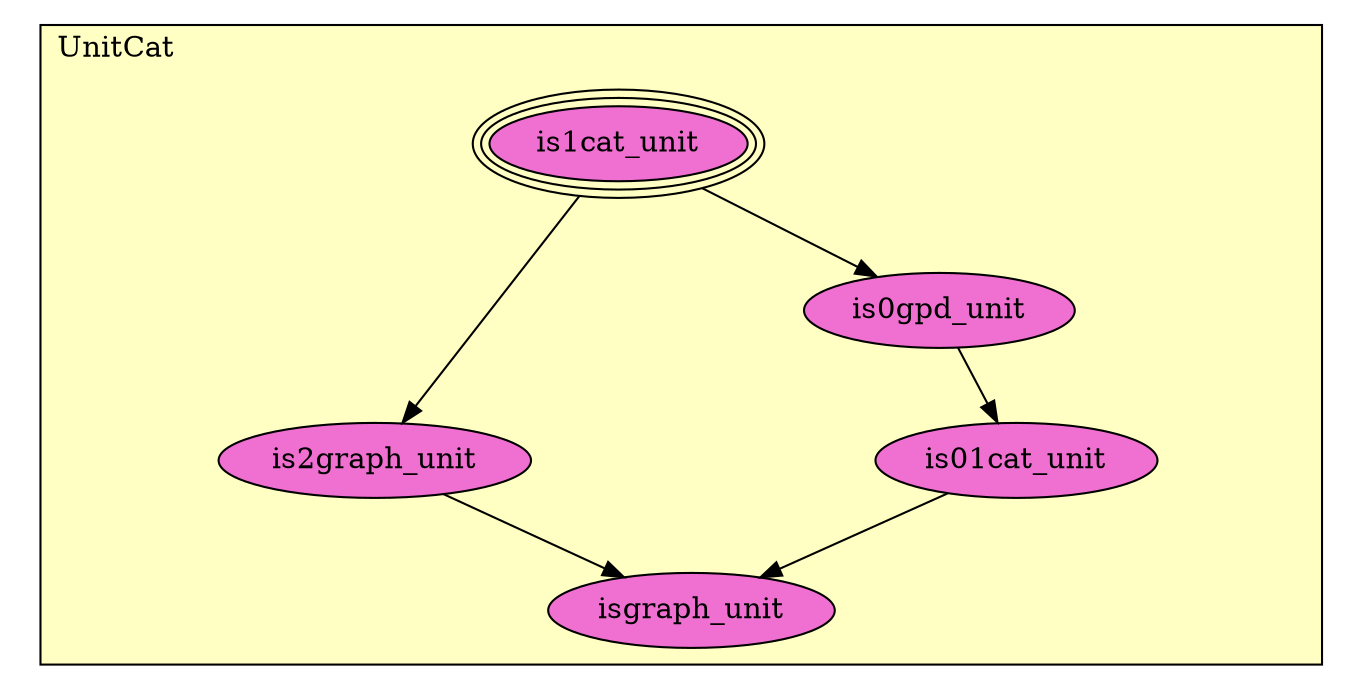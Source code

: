 digraph HoTT_WildCat_UnitCat {
  graph [ratio=0.5]
  node [style=filled]
UnitCat_is1cat_unit [label="is1cat_unit", URL=<UnitCat.html#is1cat_unit>, peripheries=3, fillcolor="#F070D1"] ;
UnitCat_is2graph_unit [label="is2graph_unit", URL=<UnitCat.html#is2graph_unit>, fillcolor="#F070D1"] ;
UnitCat_is0gpd_unit [label="is0gpd_unit", URL=<UnitCat.html#is0gpd_unit>, fillcolor="#F070D1"] ;
UnitCat_is01cat_unit [label="is01cat_unit", URL=<UnitCat.html#is01cat_unit>, fillcolor="#F070D1"] ;
UnitCat_isgraph_unit [label="isgraph_unit", URL=<UnitCat.html#isgraph_unit>, fillcolor="#F070D1"] ;
  UnitCat_is1cat_unit -> UnitCat_is2graph_unit [] ;
  UnitCat_is1cat_unit -> UnitCat_is0gpd_unit [] ;
  UnitCat_is2graph_unit -> UnitCat_isgraph_unit [] ;
  UnitCat_is0gpd_unit -> UnitCat_is01cat_unit [] ;
  UnitCat_is01cat_unit -> UnitCat_isgraph_unit [] ;
subgraph cluster_UnitCat { label="UnitCat"; fillcolor="#FFFFC3"; labeljust=l; style=filled 
UnitCat_isgraph_unit; UnitCat_is01cat_unit; UnitCat_is0gpd_unit; UnitCat_is2graph_unit; UnitCat_is1cat_unit; };
} /* END */

